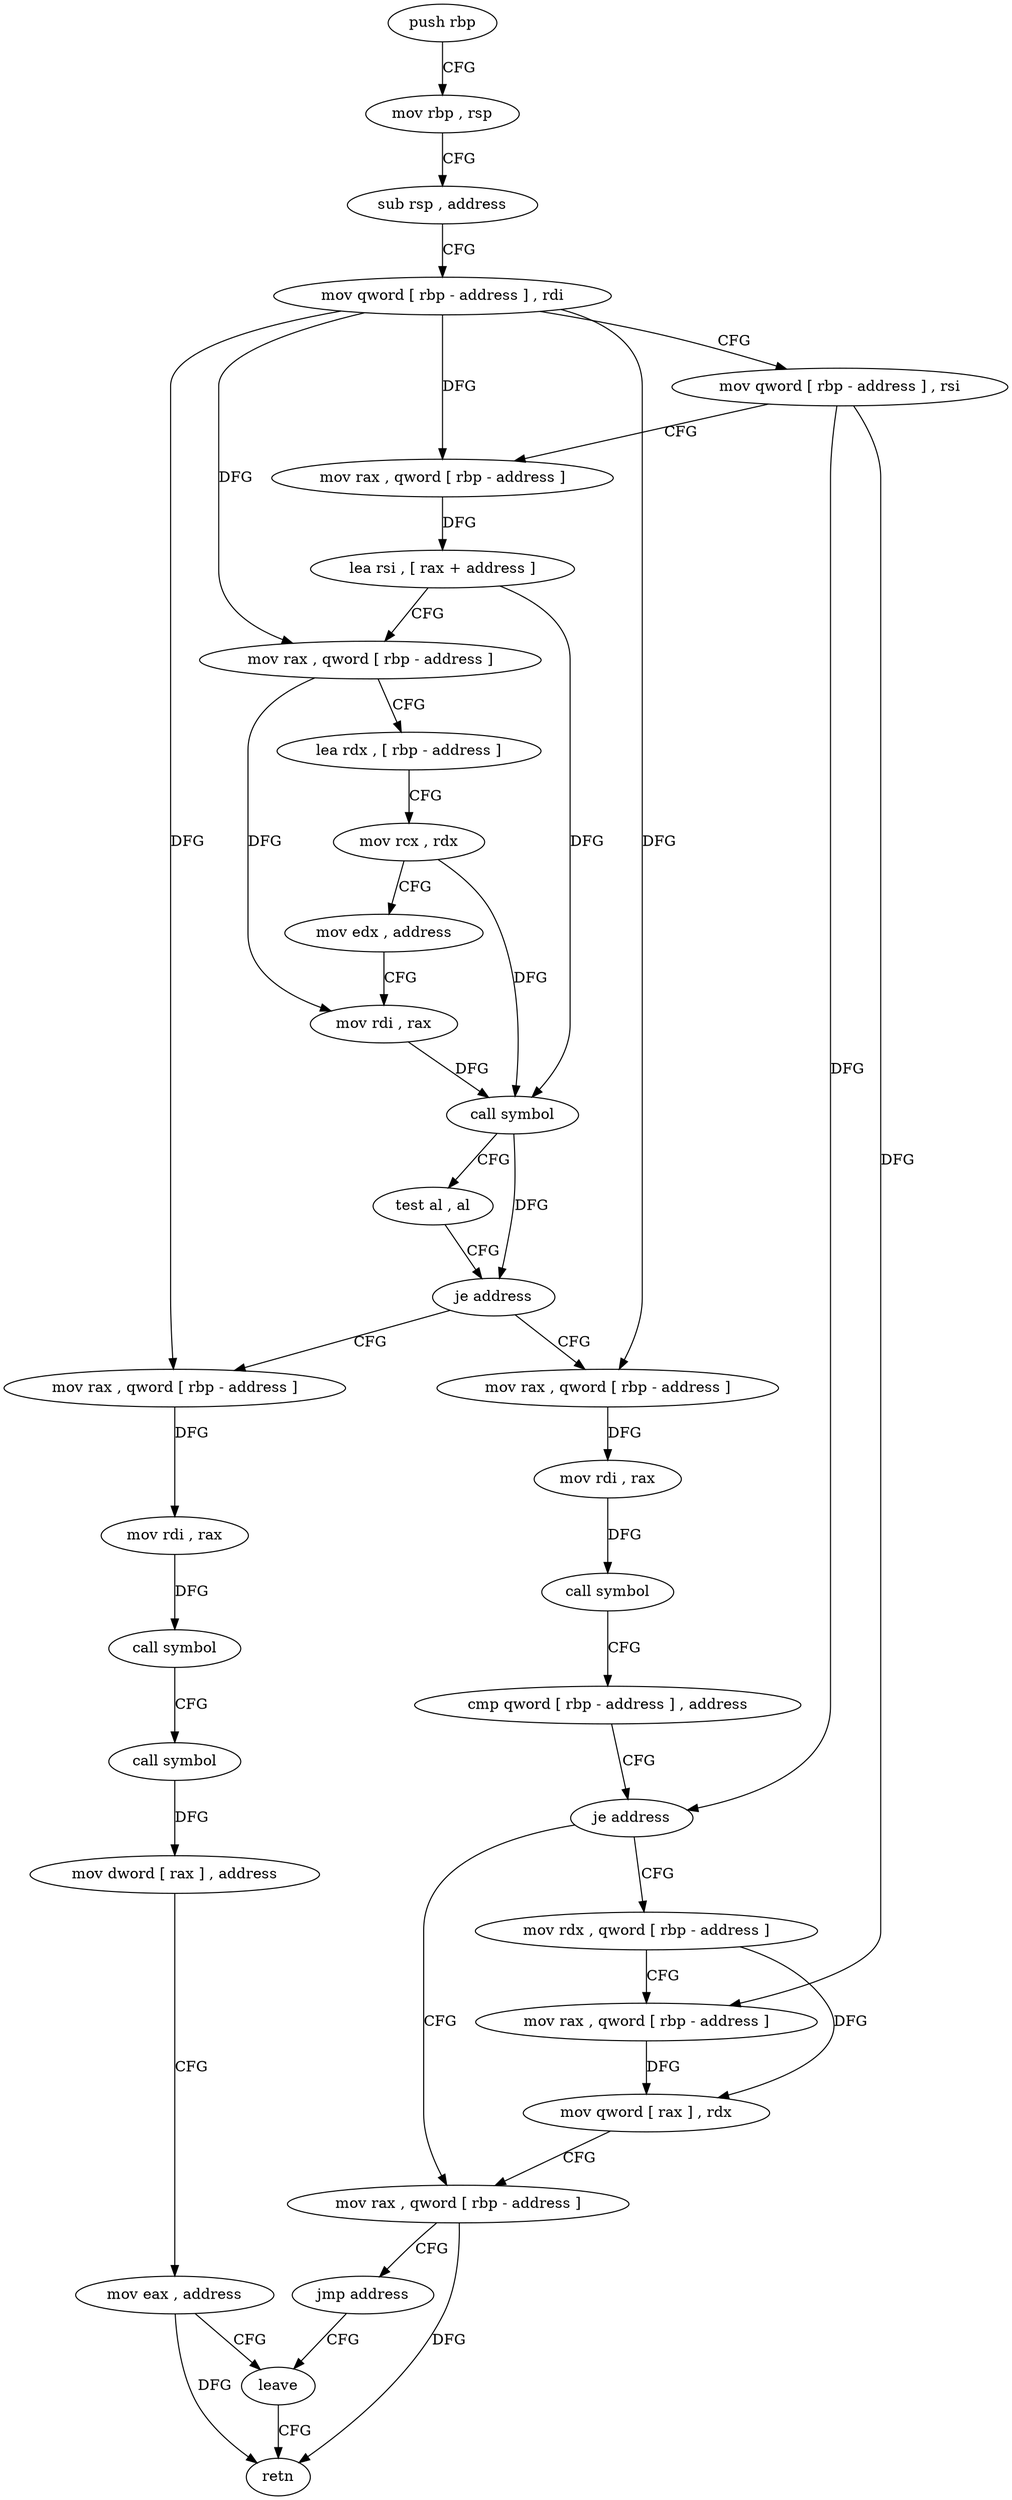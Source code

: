 digraph "func" {
"4427524" [label = "push rbp" ]
"4427525" [label = "mov rbp , rsp" ]
"4427528" [label = "sub rsp , address" ]
"4427532" [label = "mov qword [ rbp - address ] , rdi" ]
"4427536" [label = "mov qword [ rbp - address ] , rsi" ]
"4427540" [label = "mov rax , qword [ rbp - address ]" ]
"4427544" [label = "lea rsi , [ rax + address ]" ]
"4427548" [label = "mov rax , qword [ rbp - address ]" ]
"4427552" [label = "lea rdx , [ rbp - address ]" ]
"4427556" [label = "mov rcx , rdx" ]
"4427559" [label = "mov edx , address" ]
"4427564" [label = "mov rdi , rax" ]
"4427567" [label = "call symbol" ]
"4427572" [label = "test al , al" ]
"4427574" [label = "je address" ]
"4427612" [label = "mov rax , qword [ rbp - address ]" ]
"4427576" [label = "mov rax , qword [ rbp - address ]" ]
"4427616" [label = "mov rdi , rax" ]
"4427619" [label = "call symbol" ]
"4427624" [label = "call symbol" ]
"4427629" [label = "mov dword [ rax ] , address" ]
"4427635" [label = "mov eax , address" ]
"4427640" [label = "leave" ]
"4427580" [label = "mov rdi , rax" ]
"4427583" [label = "call symbol" ]
"4427588" [label = "cmp qword [ rbp - address ] , address" ]
"4427593" [label = "je address" ]
"4427606" [label = "mov rax , qword [ rbp - address ]" ]
"4427595" [label = "mov rdx , qword [ rbp - address ]" ]
"4427610" [label = "jmp address" ]
"4427599" [label = "mov rax , qword [ rbp - address ]" ]
"4427603" [label = "mov qword [ rax ] , rdx" ]
"4427641" [label = "retn" ]
"4427524" -> "4427525" [ label = "CFG" ]
"4427525" -> "4427528" [ label = "CFG" ]
"4427528" -> "4427532" [ label = "CFG" ]
"4427532" -> "4427536" [ label = "CFG" ]
"4427532" -> "4427540" [ label = "DFG" ]
"4427532" -> "4427548" [ label = "DFG" ]
"4427532" -> "4427612" [ label = "DFG" ]
"4427532" -> "4427576" [ label = "DFG" ]
"4427536" -> "4427540" [ label = "CFG" ]
"4427536" -> "4427593" [ label = "DFG" ]
"4427536" -> "4427599" [ label = "DFG" ]
"4427540" -> "4427544" [ label = "DFG" ]
"4427544" -> "4427548" [ label = "CFG" ]
"4427544" -> "4427567" [ label = "DFG" ]
"4427548" -> "4427552" [ label = "CFG" ]
"4427548" -> "4427564" [ label = "DFG" ]
"4427552" -> "4427556" [ label = "CFG" ]
"4427556" -> "4427559" [ label = "CFG" ]
"4427556" -> "4427567" [ label = "DFG" ]
"4427559" -> "4427564" [ label = "CFG" ]
"4427564" -> "4427567" [ label = "DFG" ]
"4427567" -> "4427572" [ label = "CFG" ]
"4427567" -> "4427574" [ label = "DFG" ]
"4427572" -> "4427574" [ label = "CFG" ]
"4427574" -> "4427612" [ label = "CFG" ]
"4427574" -> "4427576" [ label = "CFG" ]
"4427612" -> "4427616" [ label = "DFG" ]
"4427576" -> "4427580" [ label = "DFG" ]
"4427616" -> "4427619" [ label = "DFG" ]
"4427619" -> "4427624" [ label = "CFG" ]
"4427624" -> "4427629" [ label = "DFG" ]
"4427629" -> "4427635" [ label = "CFG" ]
"4427635" -> "4427640" [ label = "CFG" ]
"4427635" -> "4427641" [ label = "DFG" ]
"4427640" -> "4427641" [ label = "CFG" ]
"4427580" -> "4427583" [ label = "DFG" ]
"4427583" -> "4427588" [ label = "CFG" ]
"4427588" -> "4427593" [ label = "CFG" ]
"4427593" -> "4427606" [ label = "CFG" ]
"4427593" -> "4427595" [ label = "CFG" ]
"4427606" -> "4427610" [ label = "CFG" ]
"4427606" -> "4427641" [ label = "DFG" ]
"4427595" -> "4427599" [ label = "CFG" ]
"4427595" -> "4427603" [ label = "DFG" ]
"4427610" -> "4427640" [ label = "CFG" ]
"4427599" -> "4427603" [ label = "DFG" ]
"4427603" -> "4427606" [ label = "CFG" ]
}
